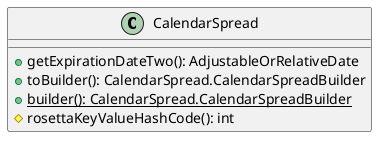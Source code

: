 @startuml

    class CalendarSpread [[CalendarSpread.html]] {
        +getExpirationDateTwo(): AdjustableOrRelativeDate
        +toBuilder(): CalendarSpread.CalendarSpreadBuilder
        {static} +builder(): CalendarSpread.CalendarSpreadBuilder
        #rosettaKeyValueHashCode(): int
    }

@enduml
